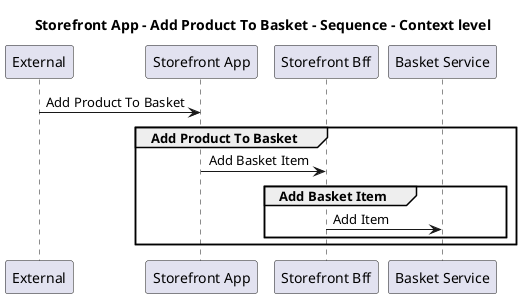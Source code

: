 @startuml

title Storefront App - Add Product To Basket - Sequence - Context level

participant "External" as C4InterFlow.SoftwareSystems.ExternalSystem
participant "Storefront App" as ECommercePlatform.SoftwareSystems.StorefrontApp
participant "Storefront Bff" as ECommercePlatform.SoftwareSystems.StorefrontBff
participant "Basket Service" as ECommercePlatform.SoftwareSystems.BasketService

C4InterFlow.SoftwareSystems.ExternalSystem -> ECommercePlatform.SoftwareSystems.StorefrontApp : Add Product To Basket
group Add Product To Basket
ECommercePlatform.SoftwareSystems.StorefrontApp -> ECommercePlatform.SoftwareSystems.StorefrontBff : Add Basket Item
group Add Basket Item
ECommercePlatform.SoftwareSystems.StorefrontBff -> ECommercePlatform.SoftwareSystems.BasketService : Add Item
end
end


@enduml
